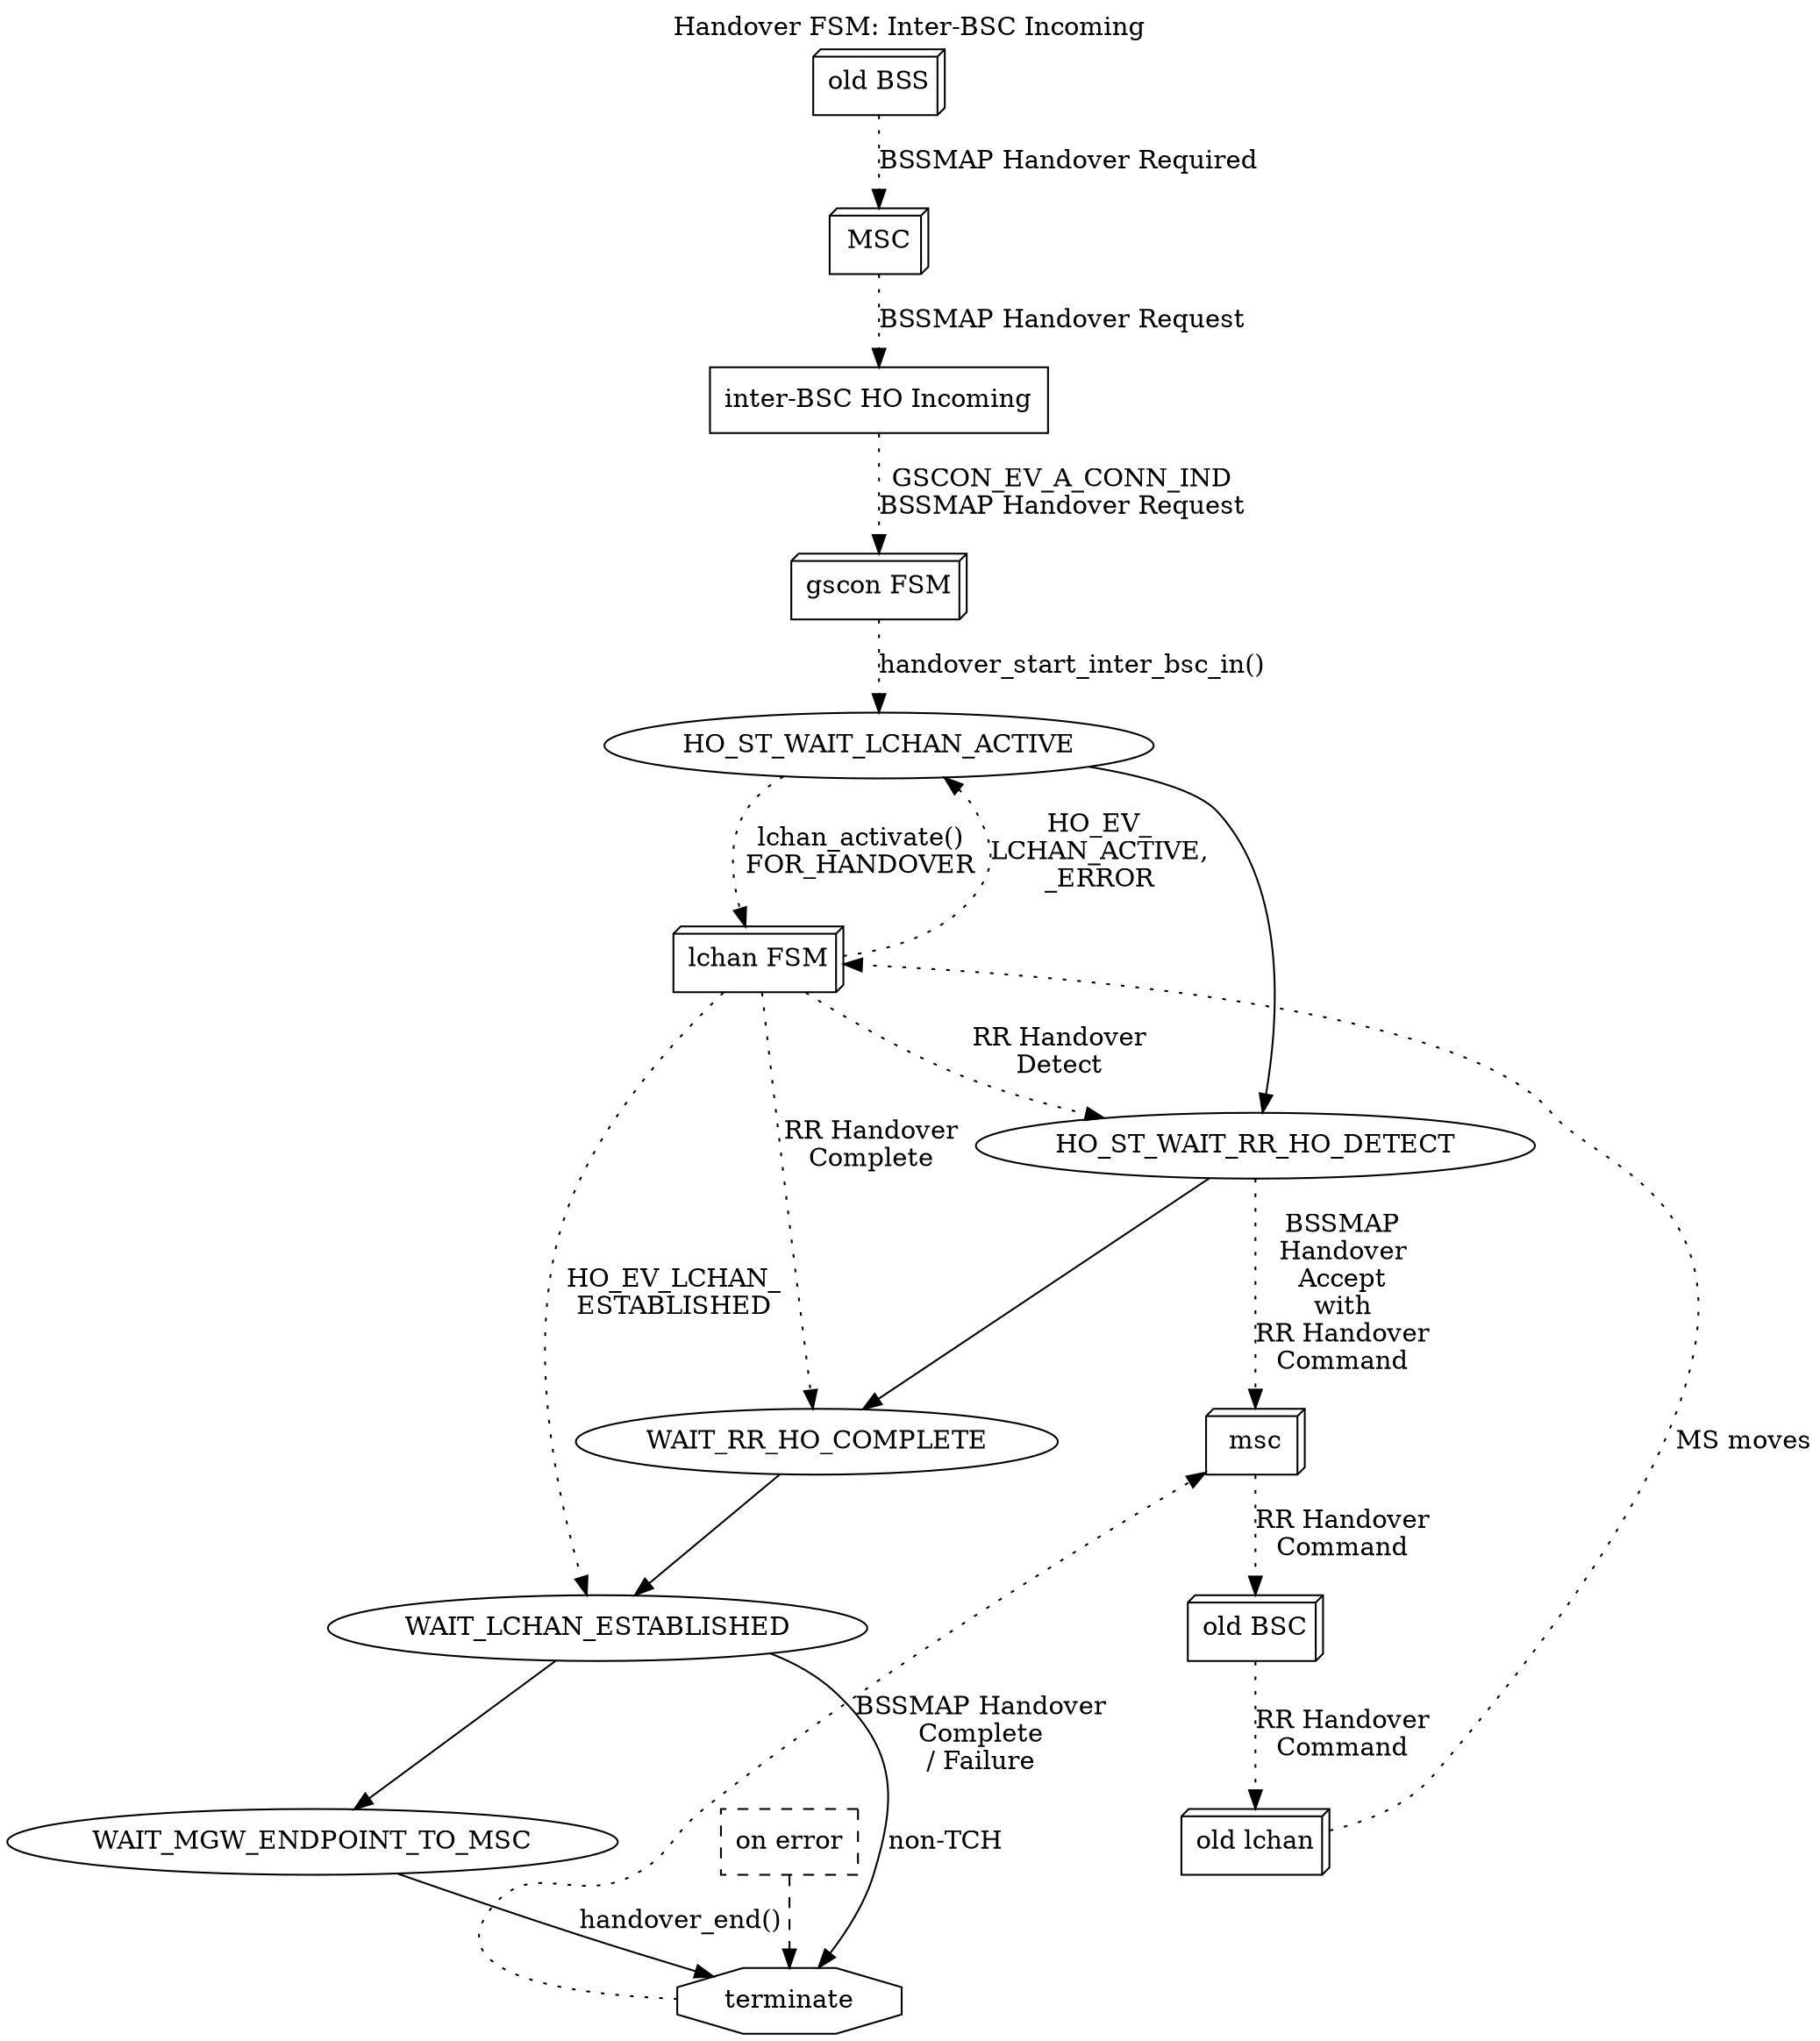 digraph G {
rankdir=TB
labelloc=t; label="Handover FSM: Inter-BSC Incoming"

	old_bss [label="old BSS",shape=box3d]
	msc [label="MSC",shape=box3d]
	ho_in [label="inter-BSC HO Incoming",shape=box]
	gscon [label="gscon FSM",shape=box3d]
	lchan [label="lchan FSM",shape=box3d]
	msc2 [label="msc",shape=box3d]
	old_bsc2 [label="old BSC",shape=box3d]
	old_lchan [label="old lchan",shape=box3d]
	terminate [shape=octagon]

	old_bss -> msc [label="BSSMAP Handover Required",style=dotted]
	msc -> ho_in [label="BSSMAP Handover Request",style=dotted]
	ho_in -> gscon [label="GSCON_EV_A_CONN_IND\nBSSMAP Handover Request",style=dotted]
	gscon -> HO_ST_WAIT_LCHAN_ACTIVE [label="handover_start_inter_bsc_in()",style=dotted]
	HO_ST_WAIT_LCHAN_ACTIVE -> lchan [label="lchan_activate()\nFOR_HANDOVER",style=dotted]
	lchan -> HO_ST_WAIT_LCHAN_ACTIVE [label="HO_EV_\nLCHAN_ACTIVE,\n_ERROR",style=dotted,constraint=false]
	HO_ST_WAIT_LCHAN_ACTIVE -> HO_ST_WAIT_RR_HO_DETECT
	
	HO_ST_WAIT_RR_HO_DETECT -> msc2 [label="BSSMAP\nHandover\nAccept\nwith\nRR Handover\nCommand",style=dotted]
	msc2 -> old_bsc2 -> old_lchan [label="RR Handover\nCommand",style=dotted]
	old_lchan -> lchan [label="MS moves",style=dotted,constraint=false]

	lchan -> HO_ST_WAIT_RR_HO_DETECT [label="RR Handover\nDetect",style=dotted]
	HO_ST_WAIT_RR_HO_DETECT -> WAIT_RR_HO_COMPLETE

	lchan -> WAIT_RR_HO_COMPLETE [label="RR Handover\nComplete",style=dotted]
	WAIT_RR_HO_COMPLETE -> WAIT_LCHAN_ESTABLISHED
	lchan -> WAIT_LCHAN_ESTABLISHED [label="HO_EV_LCHAN_\nESTABLISHED",style=dotted]

	WAIT_LCHAN_ESTABLISHED -> terminate [label="non-TCH"]
	WAIT_LCHAN_ESTABLISHED -> WAIT_MGW_ENDPOINT_TO_MSC
	WAIT_MGW_ENDPOINT_TO_MSC -> terminate [label="handover_end()"]
	terminate -> msc2 [label="BSSMAP Handover\nComplete\n/ Failure",style=dotted,constraint=false]

	err [label="on error",shape=box,style=dashed]
	err -> terminate [style=dashed]

}
